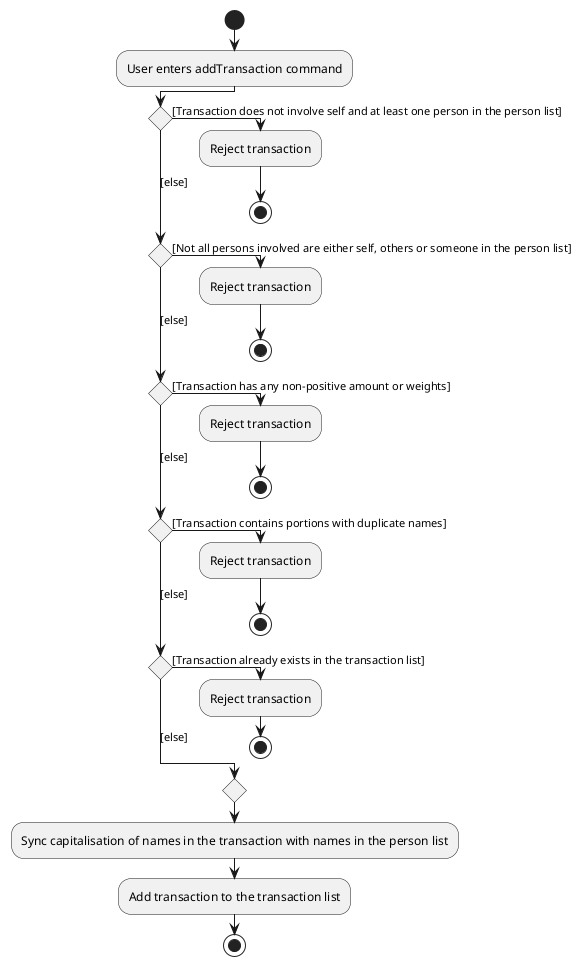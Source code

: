 @startuml
!pragma useVerticalIf on
start
:User enters addTransaction command;
if () then ([Transaction does not involve self and at least one person in the person list])
  :Reject transaction;
  stop
([else]) elseif () then ([Not all persons involved are either self, others or someone in the person list])
  :Reject transaction;
  stop
([else]) elseif () then ([Transaction has any non-positive amount or weights])
  :Reject transaction;
  stop
([else]) elseif () then ([Transaction contains portions with duplicate names])
  :Reject transaction;
  stop
([else]) elseif () then ([Transaction already exists in the transaction list])
  :Reject transaction;
  stop
else ([else])
endif
:Sync capitalisation of names in the transaction with names in the person list;
:Add transaction to the transaction list;
stop
@enduml